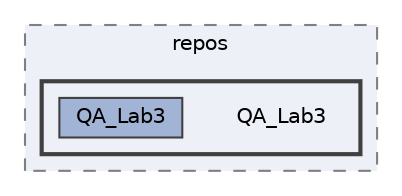 digraph "C:/Users/tonis/source/repos/QA_Lab3"
{
 // LATEX_PDF_SIZE
  bgcolor="transparent";
  edge [fontname=Helvetica,fontsize=10,labelfontname=Helvetica,labelfontsize=10];
  node [fontname=Helvetica,fontsize=10,shape=box,height=0.2,width=0.4];
  compound=true
  subgraph clusterdir_d6c82f94c3c0f1a170ded33ed2ed68dc {
    graph [ bgcolor="#edf0f7", pencolor="grey50", label="repos", fontname=Helvetica,fontsize=10 style="filled,dashed", URL="dir_d6c82f94c3c0f1a170ded33ed2ed68dc.html",tooltip=""]
  subgraph clusterdir_d182499c6a0477864c8db391dd484c29 {
    graph [ bgcolor="#edf0f7", pencolor="grey25", label="", fontname=Helvetica,fontsize=10 style="filled,bold", URL="dir_d182499c6a0477864c8db391dd484c29.html",tooltip=""]
    dir_d182499c6a0477864c8db391dd484c29 [shape=plaintext, label="QA_Lab3"];
  dir_674035cbfc363101da43c6464e435576 [label="QA_Lab3", fillcolor="#a2b4d6", color="grey25", style="filled", URL="dir_674035cbfc363101da43c6464e435576.html",tooltip=""];
  }
  }
}
